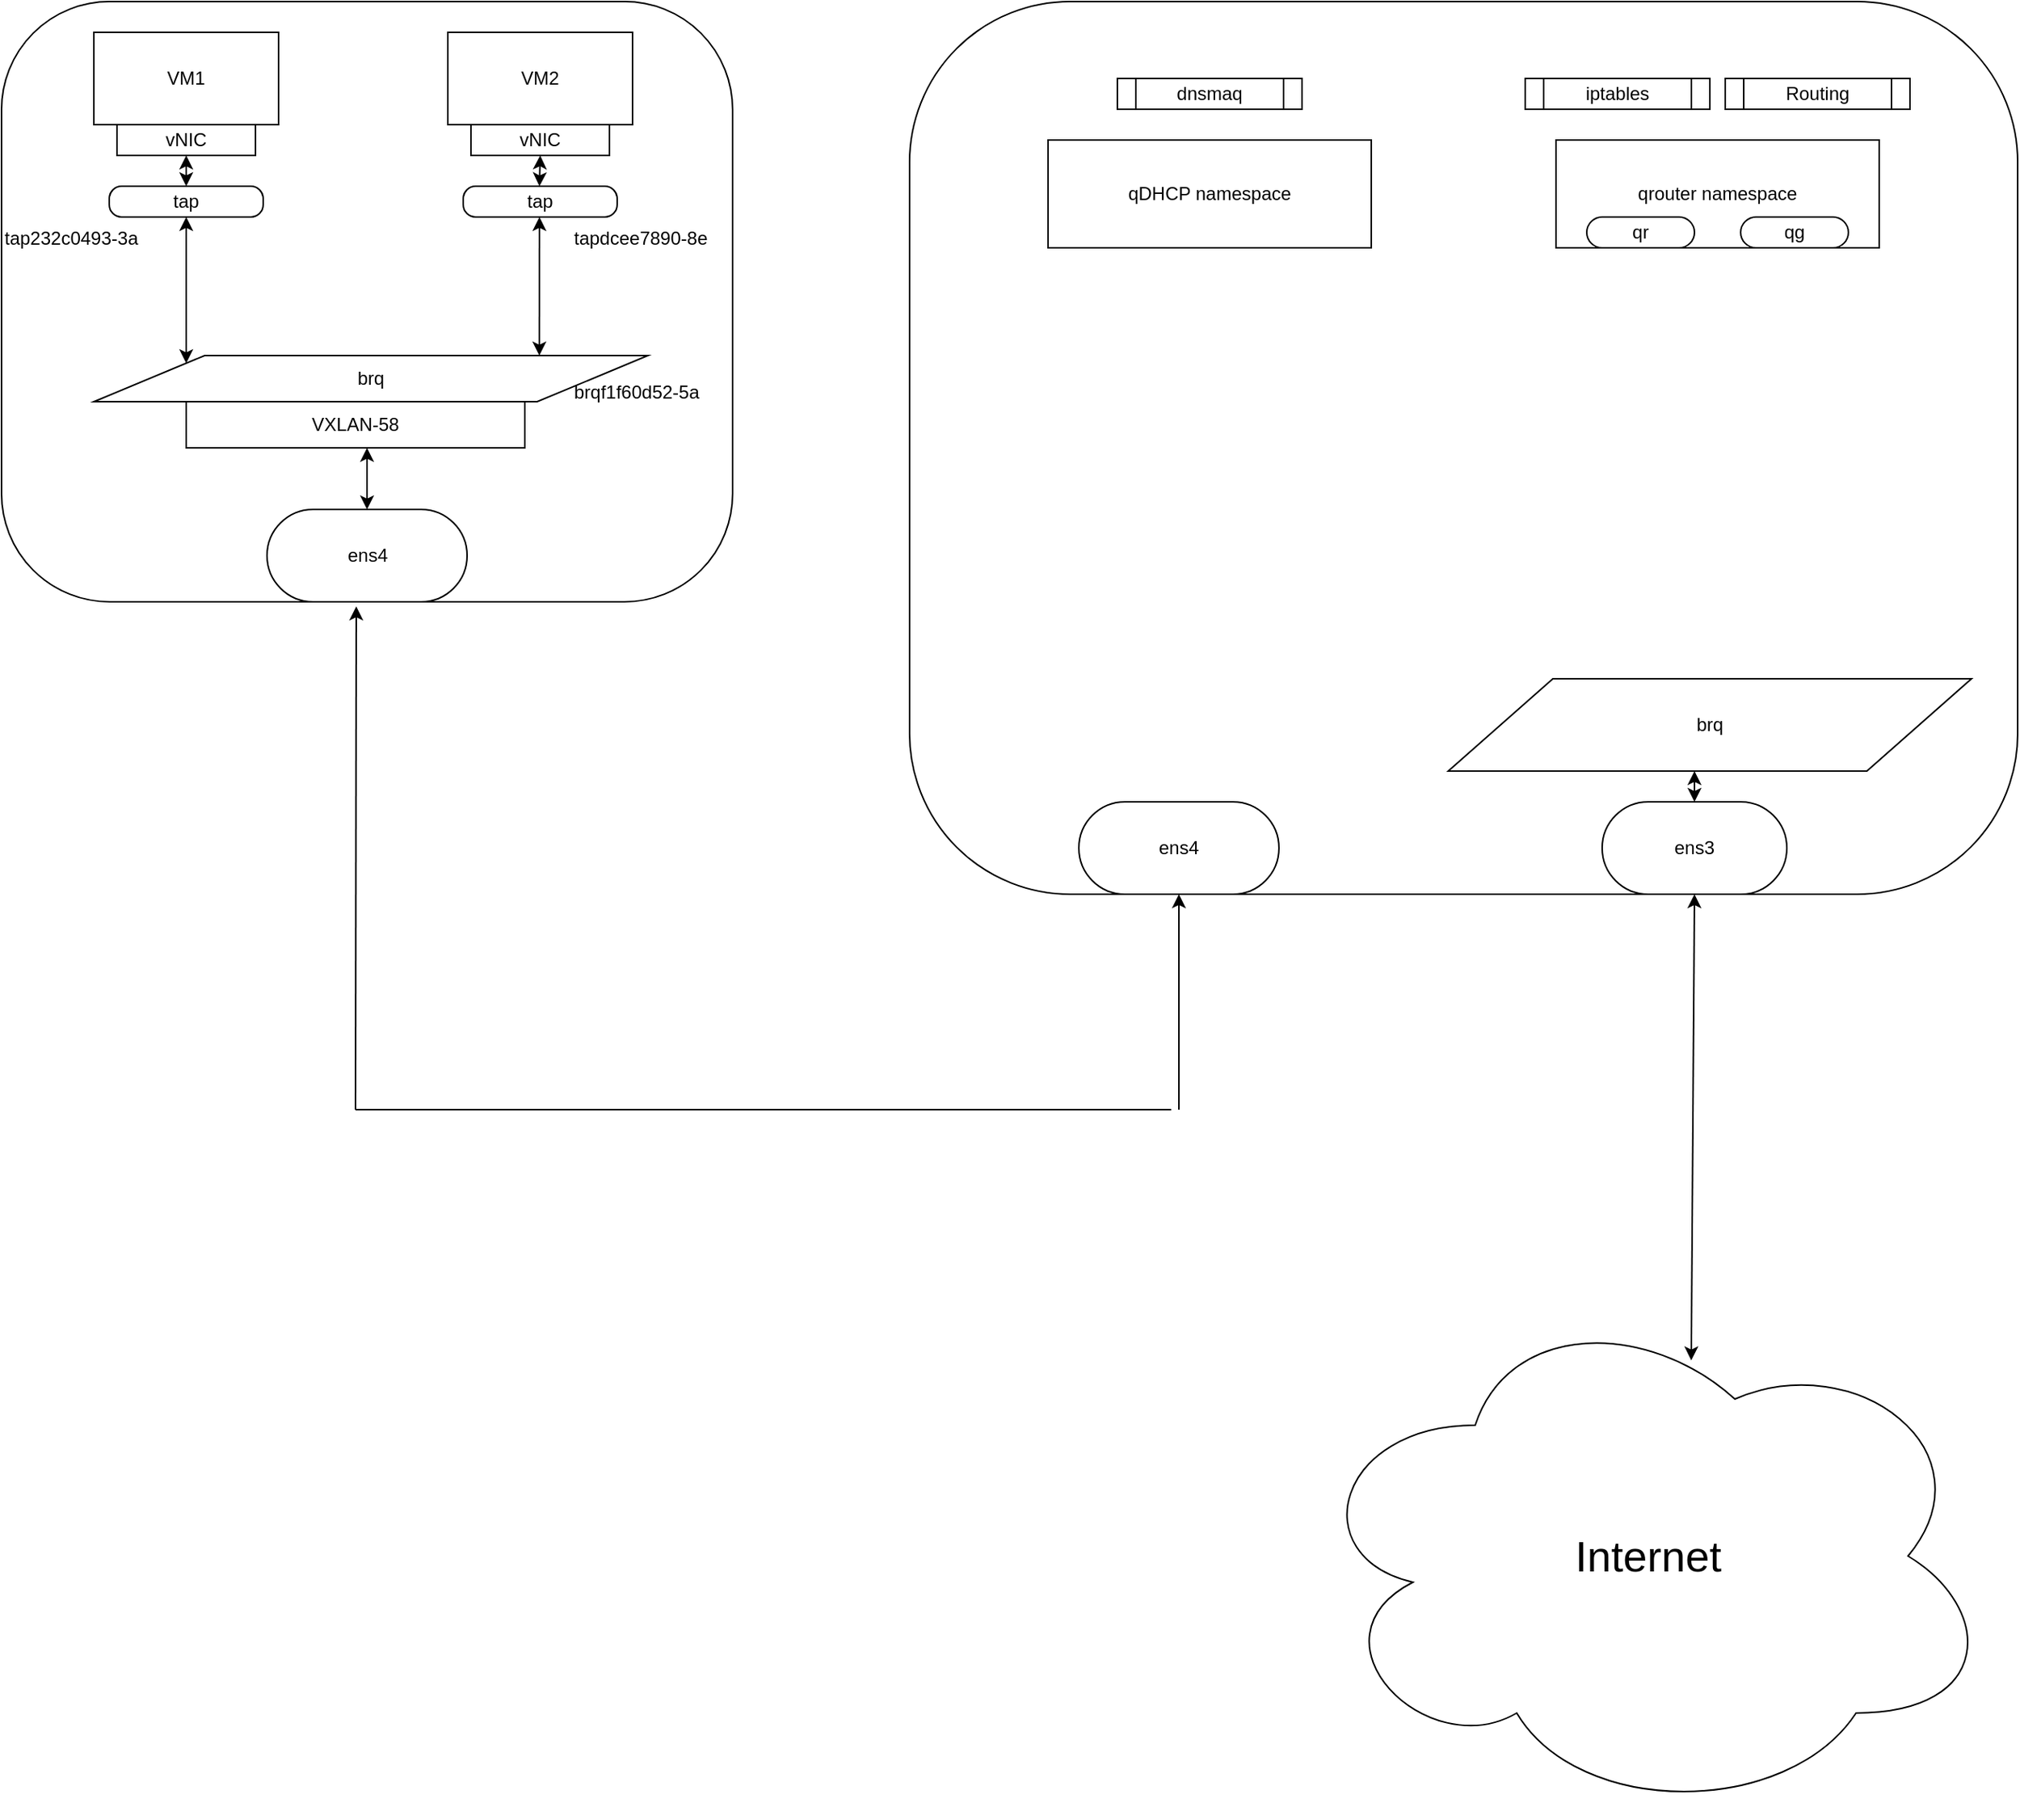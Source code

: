 <mxfile version="12.7.6" type="github">
  <diagram id="Tl7WLSA5fmz6yIn5-NpD" name="Page-1">
    <mxGraphModel dx="1355" dy="776" grid="1" gridSize="10" guides="1" tooltips="1" connect="1" arrows="1" fold="1" page="1" pageScale="1" pageWidth="850" pageHeight="1100" math="0" shadow="0">
      <root>
        <mxCell id="0" />
        <mxCell id="1" parent="0" />
        <mxCell id="c-7yz3GXWW5uUvkXuUAu-1" value="" style="rounded=1;whiteSpace=wrap;html=1;arcSize=18;" vertex="1" parent="1">
          <mxGeometry x="260" y="80" width="475" height="390" as="geometry" />
        </mxCell>
        <mxCell id="c-7yz3GXWW5uUvkXuUAu-2" value="VM1" style="rounded=0;whiteSpace=wrap;html=1;" vertex="1" parent="1">
          <mxGeometry x="320" y="100" width="120" height="60" as="geometry" />
        </mxCell>
        <mxCell id="c-7yz3GXWW5uUvkXuUAu-3" value="VM2" style="rounded=0;whiteSpace=wrap;html=1;" vertex="1" parent="1">
          <mxGeometry x="550" y="100" width="120" height="60" as="geometry" />
        </mxCell>
        <mxCell id="c-7yz3GXWW5uUvkXuUAu-4" value="" style="endArrow=classic;startArrow=classic;html=1;exitX=0.5;exitY=0;exitDx=0;exitDy=0;" edge="1" parent="1" source="c-7yz3GXWW5uUvkXuUAu-6" target="c-7yz3GXWW5uUvkXuUAu-5">
          <mxGeometry width="50" height="50" relative="1" as="geometry">
            <mxPoint x="400" y="330" as="sourcePoint" />
            <mxPoint x="450" y="280" as="targetPoint" />
          </mxGeometry>
        </mxCell>
        <mxCell id="c-7yz3GXWW5uUvkXuUAu-5" value="&lt;div&gt;vNIC&lt;/div&gt;" style="rounded=0;whiteSpace=wrap;html=1;" vertex="1" parent="1">
          <mxGeometry x="335" y="160" width="90" height="20" as="geometry" />
        </mxCell>
        <mxCell id="c-7yz3GXWW5uUvkXuUAu-6" value="tap" style="rounded=1;whiteSpace=wrap;html=1;arcSize=40;" vertex="1" parent="1">
          <mxGeometry x="330" y="200" width="100" height="20" as="geometry" />
        </mxCell>
        <mxCell id="c-7yz3GXWW5uUvkXuUAu-9" value="&lt;div&gt;vNIC&lt;/div&gt;" style="rounded=0;whiteSpace=wrap;html=1;" vertex="1" parent="1">
          <mxGeometry x="565" y="160" width="90" height="20" as="geometry" />
        </mxCell>
        <mxCell id="c-7yz3GXWW5uUvkXuUAu-11" value="tap" style="rounded=1;whiteSpace=wrap;html=1;arcSize=40;" vertex="1" parent="1">
          <mxGeometry x="560" y="200" width="100" height="20" as="geometry" />
        </mxCell>
        <mxCell id="c-7yz3GXWW5uUvkXuUAu-12" value="" style="endArrow=classic;startArrow=classic;html=1;exitX=0.5;exitY=0;exitDx=0;exitDy=0;entryX=0.5;entryY=1;entryDx=0;entryDy=0;" edge="1" parent="1" target="c-7yz3GXWW5uUvkXuUAu-9">
          <mxGeometry width="50" height="50" relative="1" as="geometry">
            <mxPoint x="609.5" y="200" as="sourcePoint" />
            <mxPoint x="609.5" y="30" as="targetPoint" />
          </mxGeometry>
        </mxCell>
        <mxCell id="c-7yz3GXWW5uUvkXuUAu-15" value="brq" style="shape=parallelogram;perimeter=parallelogramPerimeter;whiteSpace=wrap;html=1;" vertex="1" parent="1">
          <mxGeometry x="320" y="310" width="360" height="30" as="geometry" />
        </mxCell>
        <mxCell id="c-7yz3GXWW5uUvkXuUAu-16" value="brqf1f60d52-5a" style="text;html=1;" vertex="1" parent="1">
          <mxGeometry x="630" y="320" width="120" height="30" as="geometry" />
        </mxCell>
        <mxCell id="c-7yz3GXWW5uUvkXuUAu-17" value="" style="endArrow=classic;startArrow=classic;html=1;exitX=0;exitY=0;exitDx=0;exitDy=0;entryX=0.5;entryY=1;entryDx=0;entryDy=0;" edge="1" parent="1" source="c-7yz3GXWW5uUvkXuUAu-15" target="c-7yz3GXWW5uUvkXuUAu-6">
          <mxGeometry width="50" height="50" relative="1" as="geometry">
            <mxPoint x="400" y="330" as="sourcePoint" />
            <mxPoint x="450" y="280" as="targetPoint" />
          </mxGeometry>
        </mxCell>
        <mxCell id="c-7yz3GXWW5uUvkXuUAu-18" value="" style="endArrow=classic;startArrow=classic;html=1;entryX=0.5;entryY=1;entryDx=0;entryDy=0;exitX=0.804;exitY=0;exitDx=0;exitDy=0;exitPerimeter=0;" edge="1" parent="1" source="c-7yz3GXWW5uUvkXuUAu-15">
          <mxGeometry width="50" height="50" relative="1" as="geometry">
            <mxPoint x="610" y="260" as="sourcePoint" />
            <mxPoint x="609.5" y="220" as="targetPoint" />
          </mxGeometry>
        </mxCell>
        <mxCell id="c-7yz3GXWW5uUvkXuUAu-19" value="tapdcee7890-8e" style="text;html=1;" vertex="1" parent="1">
          <mxGeometry x="630" y="220" width="120" height="30" as="geometry" />
        </mxCell>
        <mxCell id="c-7yz3GXWW5uUvkXuUAu-20" value="tap232c0493-3a" style="text;html=1;" vertex="1" parent="1">
          <mxGeometry x="260" y="220" width="120" height="30" as="geometry" />
        </mxCell>
        <mxCell id="c-7yz3GXWW5uUvkXuUAu-22" value="VXLAN-58" style="rounded=0;whiteSpace=wrap;html=1;" vertex="1" parent="1">
          <mxGeometry x="380" y="340" width="220" height="30" as="geometry" />
        </mxCell>
        <mxCell id="c-7yz3GXWW5uUvkXuUAu-24" value="" style="rounded=1;whiteSpace=wrap;html=1;arcSize=18;" vertex="1" parent="1">
          <mxGeometry x="850" y="80" width="720" height="580" as="geometry" />
        </mxCell>
        <mxCell id="c-7yz3GXWW5uUvkXuUAu-26" value="&lt;div&gt;qDHCP namespace&lt;/div&gt;" style="rounded=0;whiteSpace=wrap;html=1;" vertex="1" parent="1">
          <mxGeometry x="940" y="170" width="210" height="70" as="geometry" />
        </mxCell>
        <mxCell id="c-7yz3GXWW5uUvkXuUAu-27" value="&lt;div&gt;qrouter namespace&lt;/div&gt;" style="rounded=0;whiteSpace=wrap;html=1;" vertex="1" parent="1">
          <mxGeometry x="1270" y="170" width="210" height="70" as="geometry" />
        </mxCell>
        <mxCell id="c-7yz3GXWW5uUvkXuUAu-28" value="dnsmaq" style="shape=process;whiteSpace=wrap;html=1;backgroundOutline=1;" vertex="1" parent="1">
          <mxGeometry x="985" y="130" width="120" height="20" as="geometry" />
        </mxCell>
        <mxCell id="c-7yz3GXWW5uUvkXuUAu-29" value="iptables" style="shape=process;whiteSpace=wrap;html=1;backgroundOutline=1;" vertex="1" parent="1">
          <mxGeometry x="1250" y="130" width="120" height="20" as="geometry" />
        </mxCell>
        <mxCell id="c-7yz3GXWW5uUvkXuUAu-30" value="Routing" style="shape=process;whiteSpace=wrap;html=1;backgroundOutline=1;" vertex="1" parent="1">
          <mxGeometry x="1380" y="130" width="120" height="20" as="geometry" />
        </mxCell>
        <mxCell id="c-7yz3GXWW5uUvkXuUAu-31" value="qr" style="rounded=1;whiteSpace=wrap;html=1;arcSize=50;" vertex="1" parent="1">
          <mxGeometry x="1290" y="220" width="70" height="20" as="geometry" />
        </mxCell>
        <mxCell id="c-7yz3GXWW5uUvkXuUAu-33" value="qg" style="rounded=1;whiteSpace=wrap;html=1;arcSize=50;" vertex="1" parent="1">
          <mxGeometry x="1390" y="220" width="70" height="20" as="geometry" />
        </mxCell>
        <mxCell id="c-7yz3GXWW5uUvkXuUAu-34" value="brq" style="shape=parallelogram;perimeter=parallelogramPerimeter;whiteSpace=wrap;html=1;" vertex="1" parent="1">
          <mxGeometry x="1200" y="520" width="340" height="60" as="geometry" />
        </mxCell>
        <mxCell id="c-7yz3GXWW5uUvkXuUAu-35" value="ens3" style="rounded=1;whiteSpace=wrap;html=1;arcSize=50;" vertex="1" parent="1">
          <mxGeometry x="1300" y="600" width="120" height="60" as="geometry" />
        </mxCell>
        <mxCell id="c-7yz3GXWW5uUvkXuUAu-36" value="" style="endArrow=classic;startArrow=classic;html=1;exitX=0.5;exitY=0;exitDx=0;exitDy=0;" edge="1" parent="1" source="c-7yz3GXWW5uUvkXuUAu-35">
          <mxGeometry width="50" height="50" relative="1" as="geometry">
            <mxPoint x="1290" y="370" as="sourcePoint" />
            <mxPoint x="1360" y="580" as="targetPoint" />
          </mxGeometry>
        </mxCell>
        <mxCell id="c-7yz3GXWW5uUvkXuUAu-37" value="" style="endArrow=classic;startArrow=classic;html=1;entryX=0.5;entryY=1;entryDx=0;entryDy=0;exitX=0.562;exitY=0.126;exitDx=0;exitDy=0;exitPerimeter=0;" edge="1" parent="1" source="c-7yz3GXWW5uUvkXuUAu-38" target="c-7yz3GXWW5uUvkXuUAu-35">
          <mxGeometry width="50" height="50" relative="1" as="geometry">
            <mxPoint x="1360" y="960" as="sourcePoint" />
            <mxPoint x="1395" y="850" as="targetPoint" />
          </mxGeometry>
        </mxCell>
        <mxCell id="c-7yz3GXWW5uUvkXuUAu-38" value="&lt;font style=&quot;font-size: 28px&quot;&gt;Internet&lt;/font&gt;" style="ellipse;shape=cloud;whiteSpace=wrap;html=1;" vertex="1" parent="1">
          <mxGeometry x="1105" y="920" width="450" height="340" as="geometry" />
        </mxCell>
        <mxCell id="c-7yz3GXWW5uUvkXuUAu-39" value="ens4" style="rounded=1;whiteSpace=wrap;html=1;arcSize=50;" vertex="1" parent="1">
          <mxGeometry x="432.5" y="410" width="130" height="60" as="geometry" />
        </mxCell>
        <mxCell id="c-7yz3GXWW5uUvkXuUAu-40" value="" style="endArrow=classic;startArrow=classic;html=1;entryX=0.534;entryY=1;entryDx=0;entryDy=0;exitX=0.5;exitY=0;exitDx=0;exitDy=0;entryPerimeter=0;" edge="1" parent="1" source="c-7yz3GXWW5uUvkXuUAu-39" target="c-7yz3GXWW5uUvkXuUAu-22">
          <mxGeometry width="50" height="50" relative="1" as="geometry">
            <mxPoint x="650" y="660" as="sourcePoint" />
            <mxPoint x="700" y="610" as="targetPoint" />
          </mxGeometry>
        </mxCell>
        <mxCell id="c-7yz3GXWW5uUvkXuUAu-41" value="ens4" style="rounded=1;whiteSpace=wrap;html=1;arcSize=50;" vertex="1" parent="1">
          <mxGeometry x="960" y="600" width="130" height="60" as="geometry" />
        </mxCell>
        <mxCell id="c-7yz3GXWW5uUvkXuUAu-43" value="" style="endArrow=classic;html=1;entryX=0.446;entryY=1.05;entryDx=0;entryDy=0;entryPerimeter=0;" edge="1" parent="1" target="c-7yz3GXWW5uUvkXuUAu-39">
          <mxGeometry width="50" height="50" relative="1" as="geometry">
            <mxPoint x="490" y="800" as="sourcePoint" />
            <mxPoint x="700" y="550" as="targetPoint" />
          </mxGeometry>
        </mxCell>
        <mxCell id="c-7yz3GXWW5uUvkXuUAu-44" value="" style="endArrow=none;html=1;" edge="1" parent="1">
          <mxGeometry width="50" height="50" relative="1" as="geometry">
            <mxPoint x="490" y="800" as="sourcePoint" />
            <mxPoint x="1020" y="800" as="targetPoint" />
          </mxGeometry>
        </mxCell>
        <mxCell id="c-7yz3GXWW5uUvkXuUAu-45" value="" style="endArrow=classic;html=1;entryX=0.5;entryY=1;entryDx=0;entryDy=0;" edge="1" parent="1" target="c-7yz3GXWW5uUvkXuUAu-41">
          <mxGeometry width="50" height="50" relative="1" as="geometry">
            <mxPoint x="1025" y="800" as="sourcePoint" />
            <mxPoint x="700" y="550" as="targetPoint" />
          </mxGeometry>
        </mxCell>
      </root>
    </mxGraphModel>
  </diagram>
</mxfile>
